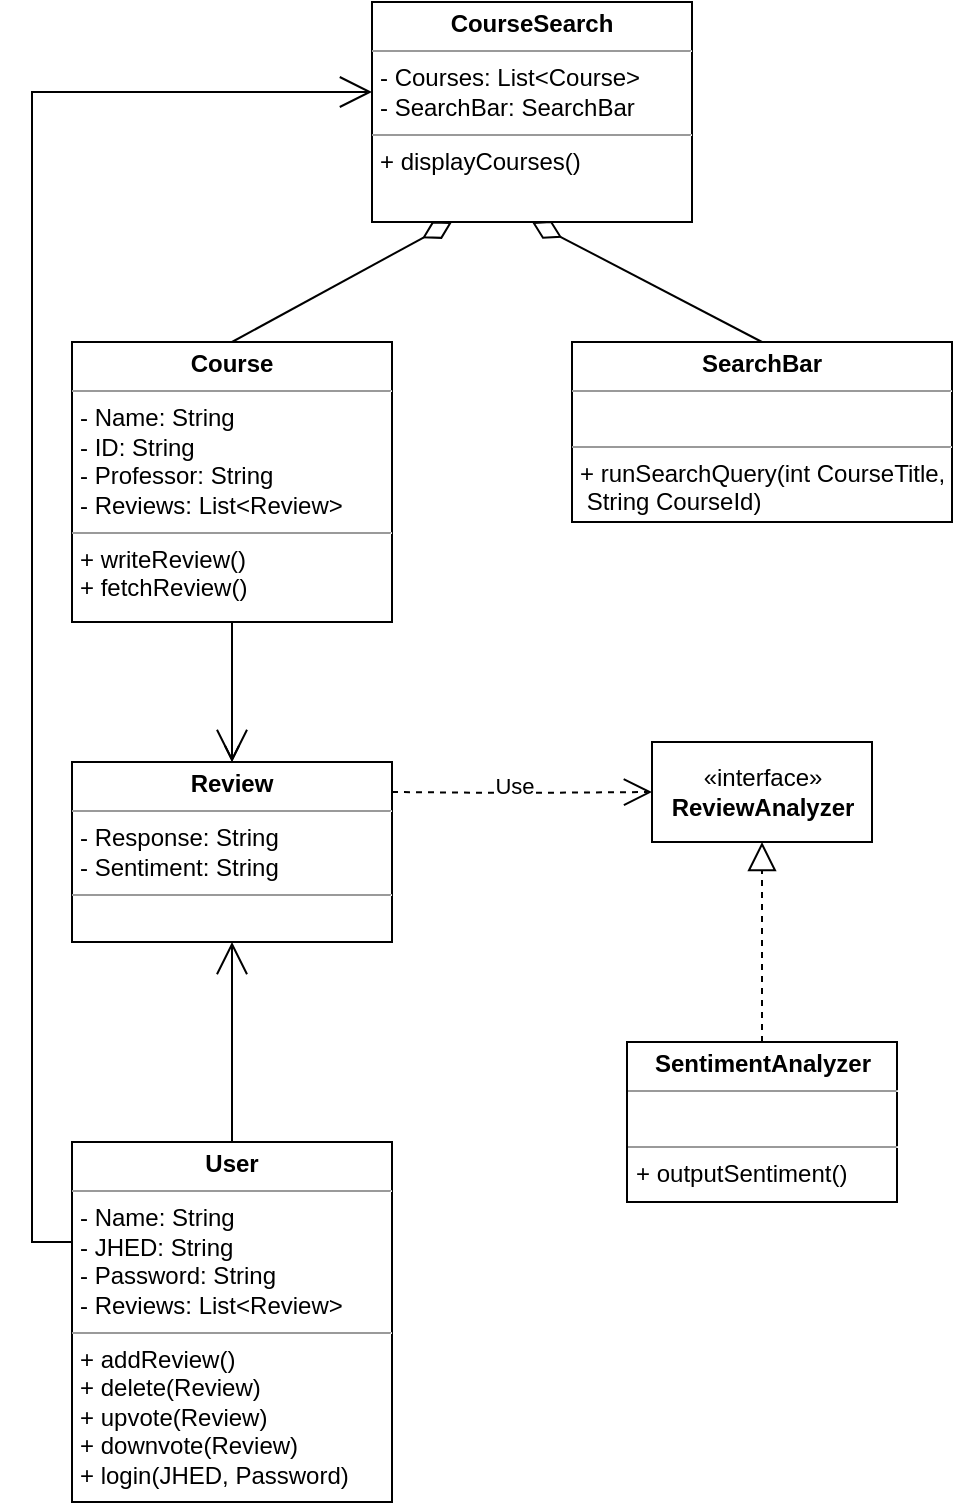 <mxfile version="20.5.1" type="github">
  <diagram id="4XTOWNeRHPp-hLria3tP" name="Page-1">
    <mxGraphModel dx="1581" dy="169" grid="1" gridSize="10" guides="1" tooltips="1" connect="1" arrows="1" fold="1" page="1" pageScale="1" pageWidth="1100" pageHeight="850" math="0" shadow="0">
      <root>
        <mxCell id="0" />
        <mxCell id="1" parent="0" />
        <mxCell id="gsyXQG4FVz-aXH8XWBUT-53" style="edgeStyle=none;rounded=0;orthogonalLoop=1;jettySize=auto;html=1;exitX=0.5;exitY=0;exitDx=0;exitDy=0;entryX=0.25;entryY=1;entryDx=0;entryDy=0;startArrow=none;startFill=0;endArrow=diamondThin;endFill=0;startSize=14;endSize=14;sourcePerimeterSpacing=0;" parent="1" source="gsyXQG4FVz-aXH8XWBUT-15" target="gsyXQG4FVz-aXH8XWBUT-21" edge="1">
          <mxGeometry relative="1" as="geometry" />
        </mxCell>
        <mxCell id="gsyXQG4FVz-aXH8XWBUT-57" style="edgeStyle=none;rounded=0;orthogonalLoop=1;jettySize=auto;html=1;exitX=0.5;exitY=1;exitDx=0;exitDy=0;entryX=0.5;entryY=0;entryDx=0;entryDy=0;startArrow=none;startFill=0;endArrow=open;endFill=0;startSize=14;endSize=14;sourcePerimeterSpacing=0;" parent="1" source="gsyXQG4FVz-aXH8XWBUT-15" target="gsyXQG4FVz-aXH8XWBUT-16" edge="1">
          <mxGeometry relative="1" as="geometry" />
        </mxCell>
        <mxCell id="jOvYZxievd3dL9-hsqpI-9" value="" style="edgeStyle=orthogonalEdgeStyle;rounded=0;orthogonalLoop=1;jettySize=auto;html=1;endArrow=open;endFill=0;" parent="1" source="gsyXQG4FVz-aXH8XWBUT-15" target="gsyXQG4FVz-aXH8XWBUT-16" edge="1">
          <mxGeometry relative="1" as="geometry" />
        </mxCell>
        <mxCell id="gsyXQG4FVz-aXH8XWBUT-15" value="&lt;p style=&quot;margin:0px;margin-top:4px;text-align:center;&quot;&gt;&lt;b&gt;Course&lt;/b&gt;&lt;/p&gt;&lt;hr size=&quot;1&quot;&gt;&lt;p style=&quot;margin:0px;margin-left:4px;&quot;&gt;- Name: String&lt;/p&gt;&lt;p style=&quot;margin:0px;margin-left:4px;&quot;&gt;- ID: String&lt;/p&gt;&lt;p style=&quot;margin:0px;margin-left:4px;&quot;&gt;- Professor: String&lt;/p&gt;&lt;p style=&quot;margin:0px;margin-left:4px;&quot;&gt;- Reviews: List&amp;lt;Review&amp;gt;&lt;/p&gt;&lt;hr size=&quot;1&quot;&gt;&lt;p style=&quot;margin:0px;margin-left:4px;&quot;&gt;+ writeReview()&lt;/p&gt;&lt;p style=&quot;margin:0px;margin-left:4px;&quot;&gt;+ fetchReview()&lt;/p&gt;&lt;p style=&quot;margin:0px;margin-left:4px;&quot;&gt;&lt;br&gt;&lt;/p&gt;" style="verticalAlign=top;align=left;overflow=fill;fontSize=12;fontFamily=Helvetica;html=1;" parent="1" vertex="1">
          <mxGeometry x="80" y="1050" width="160" height="140" as="geometry" />
        </mxCell>
        <mxCell id="gsyXQG4FVz-aXH8XWBUT-56" style="edgeStyle=none;rounded=0;orthogonalLoop=1;jettySize=auto;html=1;exitX=0.5;exitY=1;exitDx=0;exitDy=0;entryX=0.5;entryY=0;entryDx=0;entryDy=0;startArrow=open;startFill=0;endArrow=none;endFill=0;startSize=14;endSize=14;sourcePerimeterSpacing=0;" parent="1" source="gsyXQG4FVz-aXH8XWBUT-16" target="gsyXQG4FVz-aXH8XWBUT-18" edge="1">
          <mxGeometry relative="1" as="geometry" />
        </mxCell>
        <mxCell id="gsyXQG4FVz-aXH8XWBUT-16" value="&lt;p style=&quot;margin:0px;margin-top:4px;text-align:center;&quot;&gt;&lt;b&gt;Review&lt;/b&gt;&lt;/p&gt;&lt;hr size=&quot;1&quot;&gt;&lt;p style=&quot;margin:0px;margin-left:4px;&quot;&gt;&lt;span style=&quot;background-color: initial;&quot;&gt;- Response: String&lt;/span&gt;&lt;br&gt;&lt;/p&gt;&lt;p style=&quot;margin:0px;margin-left:4px;&quot;&gt;- Sentiment: String&lt;/p&gt;&lt;hr size=&quot;1&quot;&gt;&lt;p style=&quot;margin:0px;margin-left:4px;&quot;&gt;&lt;br&gt;&lt;/p&gt;" style="verticalAlign=top;align=left;overflow=fill;fontSize=12;fontFamily=Helvetica;html=1;" parent="1" vertex="1">
          <mxGeometry x="80" y="1260" width="160" height="90" as="geometry" />
        </mxCell>
        <mxCell id="gsyXQG4FVz-aXH8XWBUT-58" style="edgeStyle=orthogonalEdgeStyle;rounded=0;orthogonalLoop=1;jettySize=auto;html=1;exitX=0;exitY=0.5;exitDx=0;exitDy=0;startArrow=none;startFill=0;endArrow=open;endFill=0;startSize=14;endSize=14;sourcePerimeterSpacing=0;" parent="1" source="gsyXQG4FVz-aXH8XWBUT-18" target="gsyXQG4FVz-aXH8XWBUT-21" edge="1">
          <mxGeometry relative="1" as="geometry">
            <Array as="points">
              <mxPoint x="60" y="1500" />
              <mxPoint x="60" y="925" />
            </Array>
          </mxGeometry>
        </mxCell>
        <mxCell id="gsyXQG4FVz-aXH8XWBUT-18" value="&lt;p style=&quot;margin:0px;margin-top:4px;text-align:center;&quot;&gt;&lt;b&gt;User&lt;/b&gt;&lt;/p&gt;&lt;hr size=&quot;1&quot;&gt;&lt;p style=&quot;margin:0px;margin-left:4px;&quot;&gt;- Name: String&lt;/p&gt;&lt;p style=&quot;margin:0px;margin-left:4px;&quot;&gt;- JHED: String&lt;br&gt;&lt;/p&gt;&lt;p style=&quot;margin:0px;margin-left:4px;&quot;&gt;- Password: String&lt;/p&gt;&lt;p style=&quot;margin:0px;margin-left:4px;&quot;&gt;- Reviews: List&amp;lt;Review&amp;gt;&lt;/p&gt;&lt;hr size=&quot;1&quot;&gt;&lt;p style=&quot;margin:0px;margin-left:4px;&quot;&gt;+ addReview()&lt;/p&gt;&lt;p style=&quot;margin:0px;margin-left:4px;&quot;&gt;+ delete(Review)&lt;/p&gt;&lt;p style=&quot;margin:0px;margin-left:4px;&quot;&gt;+ upvote(Review)&lt;/p&gt;&lt;p style=&quot;margin: 0px 0px 0px 4px;&quot;&gt;+ downvote(Review)&lt;/p&gt;&lt;p style=&quot;margin:0px;margin-left:4px;&quot;&gt;+ login(JHED, Password)&lt;/p&gt;" style="verticalAlign=top;align=left;overflow=fill;fontSize=12;fontFamily=Helvetica;html=1;" parent="1" vertex="1">
          <mxGeometry x="80" y="1450" width="160" height="180" as="geometry" />
        </mxCell>
        <mxCell id="gsyXQG4FVz-aXH8XWBUT-54" style="edgeStyle=none;rounded=0;orthogonalLoop=1;jettySize=auto;html=1;exitX=0.5;exitY=0;exitDx=0;exitDy=0;entryX=0.5;entryY=1;entryDx=0;entryDy=0;startArrow=none;startFill=0;endArrow=diamondThin;endFill=0;startSize=14;endSize=14;sourcePerimeterSpacing=0;" parent="1" source="gsyXQG4FVz-aXH8XWBUT-19" target="gsyXQG4FVz-aXH8XWBUT-21" edge="1">
          <mxGeometry relative="1" as="geometry" />
        </mxCell>
        <mxCell id="gsyXQG4FVz-aXH8XWBUT-19" value="&lt;p style=&quot;margin:0px;margin-top:4px;text-align:center;&quot;&gt;&lt;b&gt;SearchBar&lt;/b&gt;&lt;/p&gt;&lt;hr size=&quot;1&quot;&gt;&lt;p style=&quot;margin:0px;margin-left:4px;&quot;&gt;&lt;br&gt;&lt;/p&gt;&lt;hr size=&quot;1&quot;&gt;&lt;p style=&quot;margin:0px;margin-left:4px;&quot;&gt;+ runSearchQuery(int CourseTitle,&lt;/p&gt;&lt;p style=&quot;margin:0px;margin-left:4px;&quot;&gt;&amp;nbsp;String CourseId)&lt;/p&gt;&lt;p style=&quot;margin:0px;margin-left:4px;&quot;&gt;&lt;br&gt;&lt;/p&gt;&lt;p style=&quot;margin:0px;margin-left:4px;&quot;&gt;&lt;br&gt;&lt;/p&gt;&lt;p style=&quot;margin:0px;margin-left:4px;&quot;&gt;&lt;br&gt;&lt;/p&gt;" style="verticalAlign=top;align=left;overflow=fill;fontSize=12;fontFamily=Helvetica;html=1;" parent="1" vertex="1">
          <mxGeometry x="330" y="1050" width="190" height="90" as="geometry" />
        </mxCell>
        <mxCell id="gsyXQG4FVz-aXH8XWBUT-21" value="&lt;p style=&quot;margin:0px;margin-top:4px;text-align:center;&quot;&gt;&lt;b&gt;CourseSearch&lt;/b&gt;&lt;/p&gt;&lt;hr size=&quot;1&quot;&gt;&lt;p style=&quot;margin:0px;margin-left:4px;&quot;&gt;- Courses: List&amp;lt;Course&amp;gt;&lt;/p&gt;&lt;p style=&quot;margin:0px;margin-left:4px;&quot;&gt;- SearchBar: SearchBar&lt;br&gt;&lt;/p&gt;&lt;hr size=&quot;1&quot;&gt;&lt;p style=&quot;margin:0px;margin-left:4px;&quot;&gt;+ displayCourses()&lt;/p&gt;&lt;p style=&quot;margin:0px;margin-left:4px;&quot;&gt;&lt;br&gt;&lt;/p&gt;&lt;p style=&quot;margin:0px;margin-left:4px;&quot;&gt;&lt;br&gt;&lt;/p&gt;&lt;p style=&quot;margin:0px;margin-left:4px;&quot;&gt;&lt;br&gt;&lt;/p&gt;&lt;p style=&quot;margin:0px;margin-left:4px;&quot;&gt;&lt;br&gt;&lt;/p&gt;&lt;p style=&quot;margin:0px;margin-left:4px;&quot;&gt;&lt;br&gt;&lt;/p&gt;" style="verticalAlign=top;align=left;overflow=fill;fontSize=12;fontFamily=Helvetica;html=1;" parent="1" vertex="1">
          <mxGeometry x="230" y="880" width="160" height="110" as="geometry" />
        </mxCell>
        <mxCell id="gsyXQG4FVz-aXH8XWBUT-41" style="edgeStyle=orthogonalEdgeStyle;rounded=0;orthogonalLoop=1;jettySize=auto;html=1;exitX=1;exitY=0.5;exitDx=0;exitDy=0;entryX=0;entryY=0.5;entryDx=0;entryDy=0;startArrow=none;startFill=0;endArrow=open;endFill=0;startSize=14;sourcePerimeterSpacing=0;dashed=1;endSize=12;" parent="1" target="gsyXQG4FVz-aXH8XWBUT-45" edge="1">
          <mxGeometry relative="1" as="geometry">
            <mxPoint x="240" y="1275" as="sourcePoint" />
          </mxGeometry>
        </mxCell>
        <mxCell id="gsyXQG4FVz-aXH8XWBUT-42" value="Use" style="edgeLabel;html=1;align=center;verticalAlign=middle;resizable=0;points=[];" parent="gsyXQG4FVz-aXH8XWBUT-41" vertex="1" connectable="0">
          <mxGeometry x="-0.061" y="3" relative="1" as="geometry">
            <mxPoint as="offset" />
          </mxGeometry>
        </mxCell>
        <mxCell id="gsyXQG4FVz-aXH8XWBUT-43" style="edgeStyle=orthogonalEdgeStyle;rounded=0;orthogonalLoop=1;jettySize=auto;html=1;exitX=0.5;exitY=0;exitDx=0;exitDy=0;entryX=0.5;entryY=1;entryDx=0;entryDy=0;dashed=1;startArrow=none;startFill=0;endArrow=block;endFill=0;startSize=14;endSize=12;sourcePerimeterSpacing=0;" parent="1" source="XghaN851XgYam1Wc7i2B-1" target="gsyXQG4FVz-aXH8XWBUT-45" edge="1">
          <mxGeometry relative="1" as="geometry">
            <mxPoint x="425" y="1430" as="sourcePoint" />
          </mxGeometry>
        </mxCell>
        <mxCell id="gsyXQG4FVz-aXH8XWBUT-45" value="«interface»&lt;br&gt;&lt;b&gt;ReviewAnalyzer&lt;/b&gt;" style="html=1;" parent="1" vertex="1">
          <mxGeometry x="370" y="1250" width="110" height="50" as="geometry" />
        </mxCell>
        <mxCell id="XghaN851XgYam1Wc7i2B-1" value="&lt;p style=&quot;margin:0px;margin-top:4px;text-align:center;&quot;&gt;&lt;b&gt;SentimentAnalyzer&lt;/b&gt;&lt;/p&gt;&lt;hr size=&quot;1&quot;&gt;&lt;p style=&quot;margin:0px;margin-left:4px;&quot;&gt;&lt;br&gt;&lt;/p&gt;&lt;hr size=&quot;1&quot;&gt;&lt;p style=&quot;margin:0px;margin-left:4px;&quot;&gt;+ outputSentiment()&lt;/p&gt;" style="verticalAlign=top;align=left;overflow=fill;fontSize=12;fontFamily=Helvetica;html=1;" parent="1" vertex="1">
          <mxGeometry x="357.5" y="1400" width="135" height="80" as="geometry" />
        </mxCell>
      </root>
    </mxGraphModel>
  </diagram>
</mxfile>
